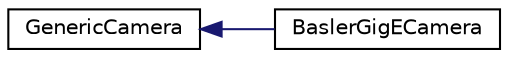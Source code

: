 digraph "Graphical Class Hierarchy"
{
 // INTERACTIVE_SVG=YES
 // LATEX_PDF_SIZE
  edge [fontname="Helvetica",fontsize="10",labelfontname="Helvetica",labelfontsize="10"];
  node [fontname="Helvetica",fontsize="10",shape=record];
  rankdir="LR";
  Node0 [label="GenericCamera",height=0.2,width=0.4,color="black", fillcolor="white", style="filled",URL="$class_generic_camera.html",tooltip="abstract camera base class."];
  Node0 -> Node1 [dir="back",color="midnightblue",fontsize="10",style="solid",fontname="Helvetica"];
  Node1 [label="BaslerGigECamera",height=0.2,width=0.4,color="black", fillcolor="white", style="filled",URL="$class_basler_gig_e_camera.html",tooltip="Implementation of Basler GigE Cameras."];
}
